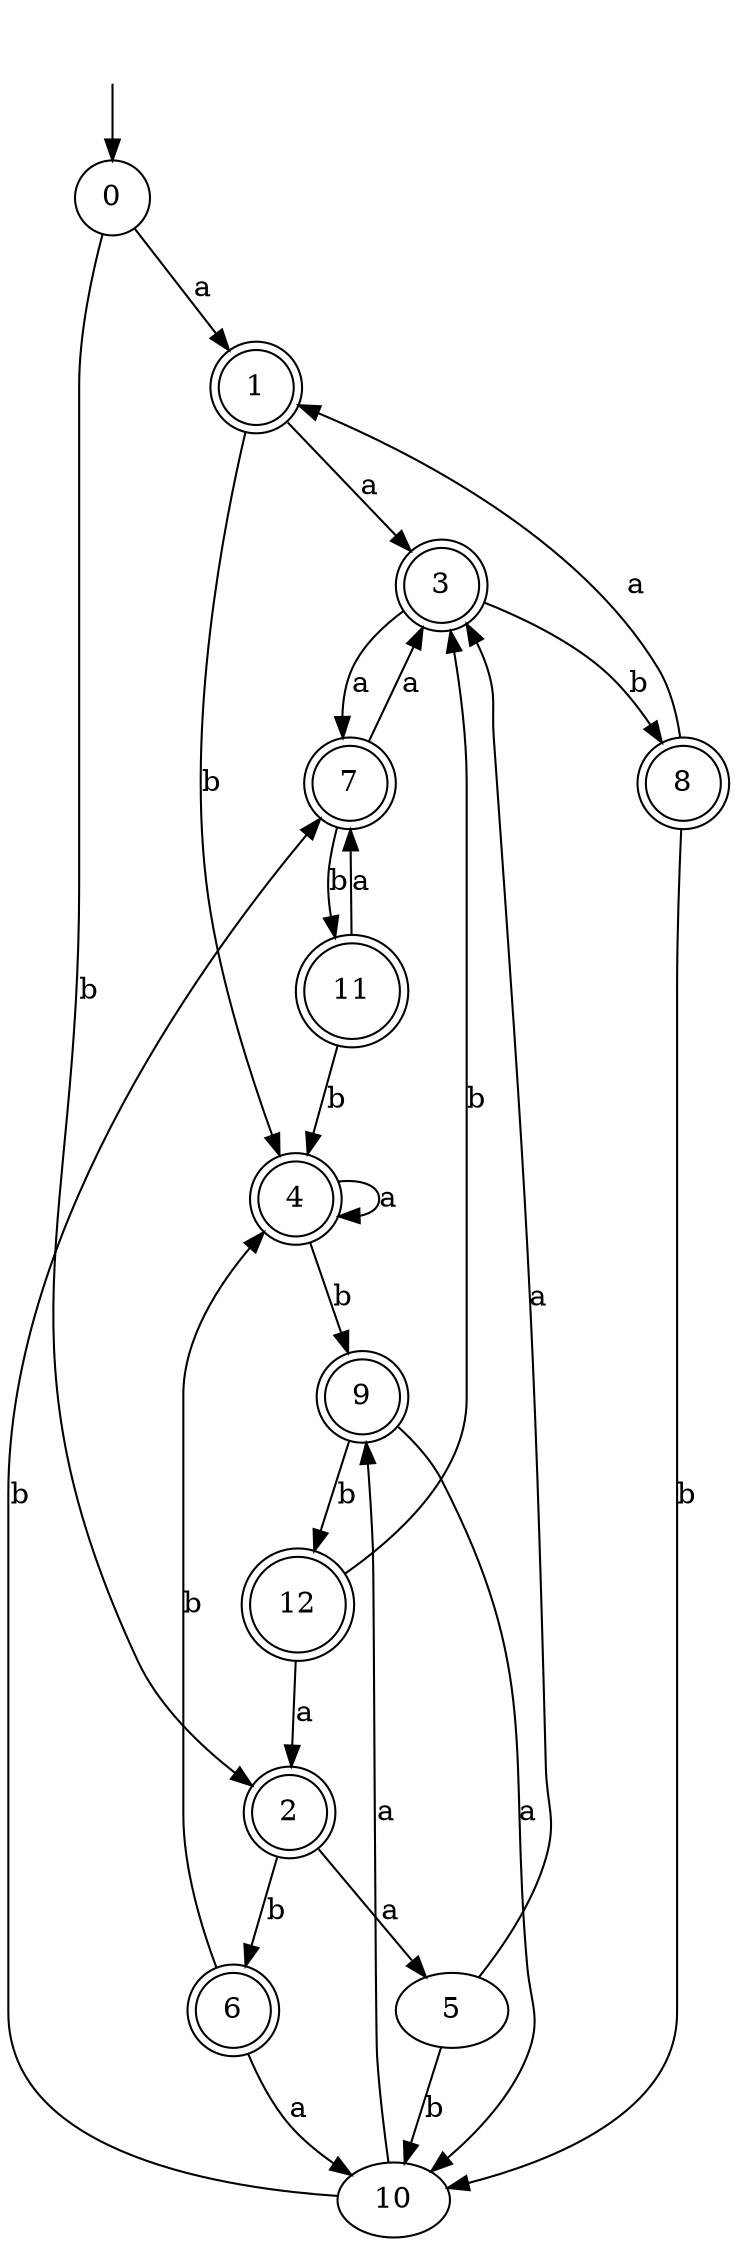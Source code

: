 digraph RandomDFA {
  __start0 [label="", shape=none];
  __start0 -> 0 [label=""];
  0 [shape=circle]
  0 -> 1 [label="a"]
  0 -> 2 [label="b"]
  1 [shape=doublecircle]
  1 -> 3 [label="a"]
  1 -> 4 [label="b"]
  2 [shape=doublecircle]
  2 -> 5 [label="a"]
  2 -> 6 [label="b"]
  3 [shape=doublecircle]
  3 -> 7 [label="a"]
  3 -> 8 [label="b"]
  4 [shape=doublecircle]
  4 -> 4 [label="a"]
  4 -> 9 [label="b"]
  5
  5 -> 3 [label="a"]
  5 -> 10 [label="b"]
  6 [shape=doublecircle]
  6 -> 10 [label="a"]
  6 -> 4 [label="b"]
  7 [shape=doublecircle]
  7 -> 3 [label="a"]
  7 -> 11 [label="b"]
  8 [shape=doublecircle]
  8 -> 1 [label="a"]
  8 -> 10 [label="b"]
  9 [shape=doublecircle]
  9 -> 10 [label="a"]
  9 -> 12 [label="b"]
  10
  10 -> 9 [label="a"]
  10 -> 7 [label="b"]
  11 [shape=doublecircle]
  11 -> 7 [label="a"]
  11 -> 4 [label="b"]
  12 [shape=doublecircle]
  12 -> 2 [label="a"]
  12 -> 3 [label="b"]
}
